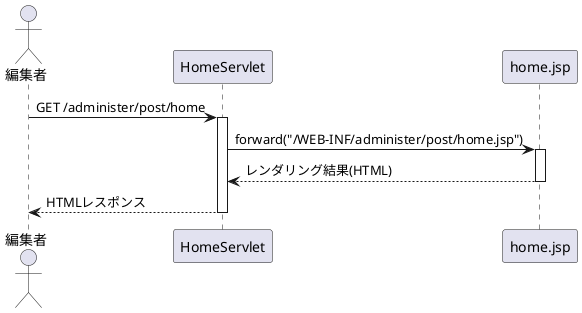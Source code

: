 @startuml
actor 編集者 as Admin
participant "HomeServlet" as Servlet
participant "home.jsp" as JSP

Admin -> Servlet : GET /administer/post/home
activate Servlet
Servlet -> JSP : forward("/WEB-INF/administer/post/home.jsp")
activate JSP
JSP --> Servlet : レンダリング結果(HTML)
deactivate JSP
Servlet --> Admin : HTMLレスポンス
deactivate Servlet
@enduml
